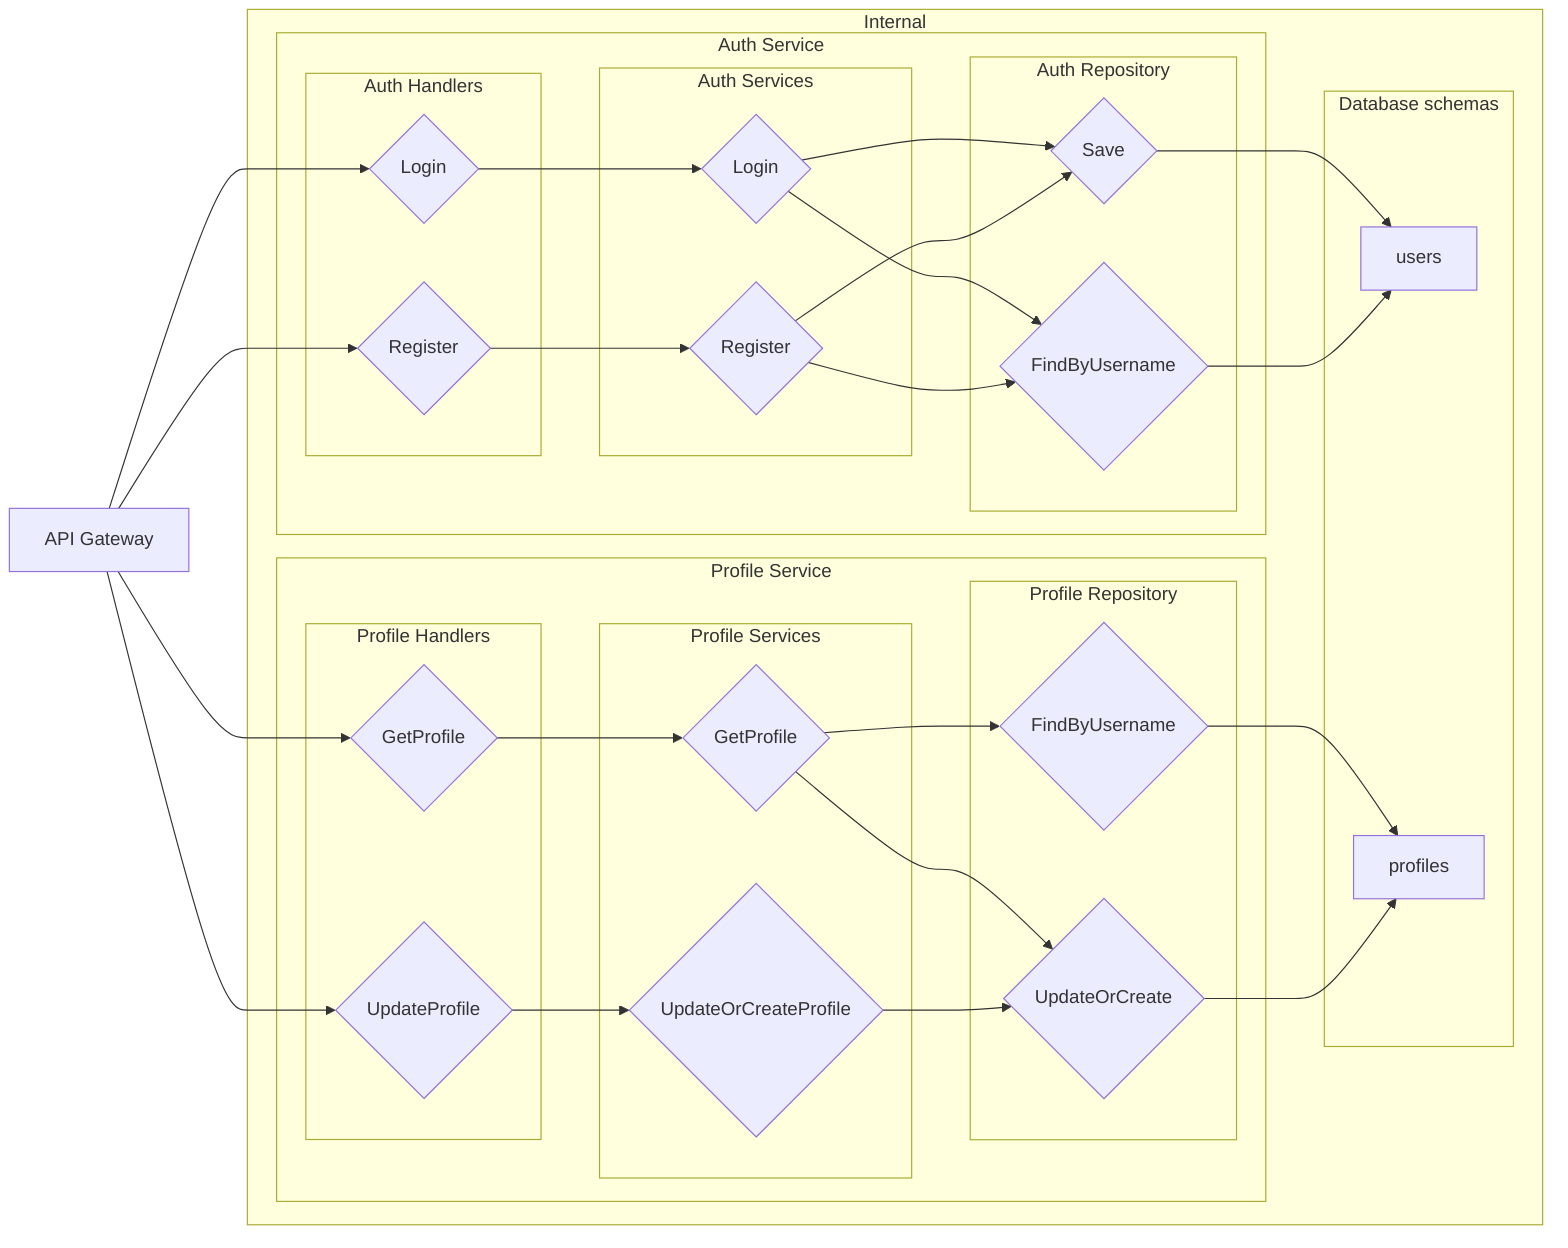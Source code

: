 graph LR
  A[API Gateway]
  subgraph Internal
    subgraph Auth Service
        subgraph Auth Handlers
            C{Login}
            D{Register}
        end
        subgraph Auth Services
            EE{Login}
            FF{Register}
        end
        subgraph Auth Repository
            G{Save}
            I{FindByUsername}
        end
    end
    subgraph Profile Service
        subgraph Profile Handlers
            K{GetProfile}
            L{UpdateProfile}
        end
        subgraph Profile Services
            MM{GetProfile}
            OO{UpdateOrCreateProfile}
        end
        subgraph Profile Repository
            Q{UpdateOrCreate}
            R{FindByUsername}
        end
    end
    subgraph Database schemas
        S[users]
        T[profiles]
    end
  end

  A --> C
  C --> EE
  EE --> G
  G --> S
  EE --> I
  I --> S
  A --> D
  D --> FF
  FF --> G
  FF --> I
  A --> K
  K --> MM
  MM --> R
  MM --> Q
  A --> L
  L --> OO
  OO --> Q
  R --> T
  Q --> T